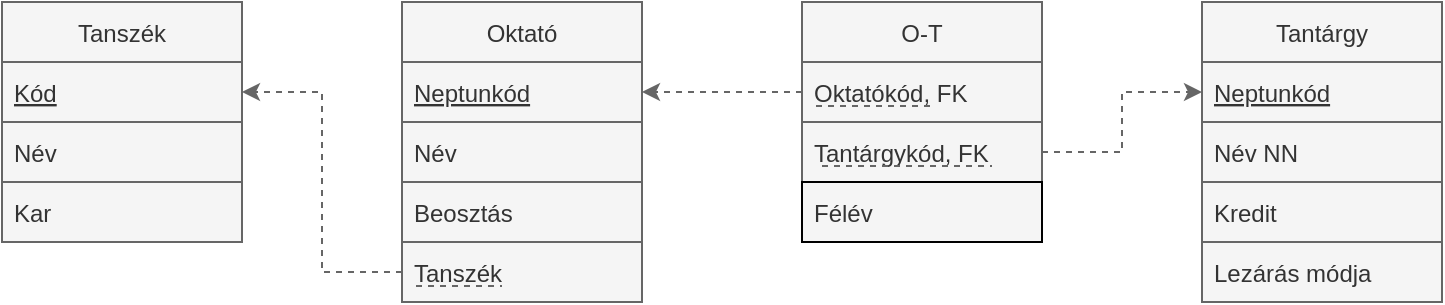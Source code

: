 <mxfile version="20.4.0" type="device"><diagram id="3Hn4xAxNsXAKJAQ3Ugm6" name="Page-1"><mxGraphModel dx="1038" dy="528" grid="1" gridSize="10" guides="1" tooltips="1" connect="1" arrows="1" fold="1" page="1" pageScale="1" pageWidth="827" pageHeight="1169" math="0" shadow="0"><root><mxCell id="0"/><mxCell id="1" parent="0"/><mxCell id="7-uc2TNhdTV9b3Npj9fE-196" value="Tanszék" style="swimlane;fontStyle=0;childLayout=stackLayout;horizontal=1;startSize=30;horizontalStack=0;resizeParent=1;resizeParentMax=0;resizeLast=0;collapsible=1;marginBottom=0;fillColor=#f5f5f5;fontColor=#333333;strokeColor=#666666;" vertex="1" parent="1"><mxGeometry x="40" y="80" width="120" height="120" as="geometry"/></mxCell><mxCell id="7-uc2TNhdTV9b3Npj9fE-197" value="Kód" style="text;align=left;verticalAlign=middle;spacingLeft=4;spacingRight=4;overflow=hidden;points=[[0,0.5],[1,0.5]];portConstraint=eastwest;rotatable=0;fontStyle=4;fillColor=#f5f5f5;fontColor=#333333;strokeColor=#666666;" vertex="1" parent="7-uc2TNhdTV9b3Npj9fE-196"><mxGeometry y="30" width="120" height="30" as="geometry"/></mxCell><mxCell id="7-uc2TNhdTV9b3Npj9fE-198" value="Név" style="text;align=left;verticalAlign=middle;spacingLeft=4;spacingRight=4;overflow=hidden;points=[[0,0.5],[1,0.5]];portConstraint=eastwest;rotatable=0;fillColor=#f5f5f5;fontColor=#333333;strokeColor=#666666;" vertex="1" parent="7-uc2TNhdTV9b3Npj9fE-196"><mxGeometry y="60" width="120" height="30" as="geometry"/></mxCell><mxCell id="7-uc2TNhdTV9b3Npj9fE-199" value="Kar" style="text;align=left;verticalAlign=middle;spacingLeft=4;spacingRight=4;overflow=hidden;points=[[0,0.5],[1,0.5]];portConstraint=eastwest;rotatable=0;fillColor=#f5f5f5;fontColor=#333333;strokeColor=#666666;" vertex="1" parent="7-uc2TNhdTV9b3Npj9fE-196"><mxGeometry y="90" width="120" height="30" as="geometry"/></mxCell><mxCell id="7-uc2TNhdTV9b3Npj9fE-200" value="Oktató" style="swimlane;fontStyle=0;childLayout=stackLayout;horizontal=1;startSize=30;horizontalStack=0;resizeParent=1;resizeParentMax=0;resizeLast=0;collapsible=1;marginBottom=0;fillColor=#f5f5f5;fontColor=#333333;strokeColor=#666666;" vertex="1" parent="1"><mxGeometry x="240" y="80" width="120" height="150" as="geometry"><mxRectangle x="280" y="640" width="80" height="30" as="alternateBounds"/></mxGeometry></mxCell><mxCell id="7-uc2TNhdTV9b3Npj9fE-201" value="Neptunkód" style="text;strokeColor=#666666;fillColor=#f5f5f5;align=left;verticalAlign=middle;spacingLeft=4;spacingRight=4;overflow=hidden;points=[[0,0.5],[1,0.5]];portConstraint=eastwest;rotatable=0;fontStyle=4;fontColor=#333333;" vertex="1" parent="7-uc2TNhdTV9b3Npj9fE-200"><mxGeometry y="30" width="120" height="30" as="geometry"/></mxCell><mxCell id="7-uc2TNhdTV9b3Npj9fE-202" value="Név" style="text;strokeColor=#666666;fillColor=#f5f5f5;align=left;verticalAlign=middle;spacingLeft=4;spacingRight=4;overflow=hidden;points=[[0,0.5],[1,0.5]];portConstraint=eastwest;rotatable=0;fontColor=#333333;" vertex="1" parent="7-uc2TNhdTV9b3Npj9fE-200"><mxGeometry y="60" width="120" height="30" as="geometry"/></mxCell><mxCell id="7-uc2TNhdTV9b3Npj9fE-203" value="Beosztás" style="text;strokeColor=#666666;fillColor=#f5f5f5;align=left;verticalAlign=middle;spacingLeft=4;spacingRight=4;overflow=hidden;points=[[0,0.5],[1,0.5]];portConstraint=eastwest;rotatable=0;fontColor=#333333;" vertex="1" parent="7-uc2TNhdTV9b3Npj9fE-200"><mxGeometry y="90" width="120" height="30" as="geometry"/></mxCell><mxCell id="7-uc2TNhdTV9b3Npj9fE-204" value="Tanszék" style="text;strokeColor=#666666;fillColor=#f5f5f5;align=left;verticalAlign=middle;spacingLeft=4;spacingRight=4;overflow=hidden;points=[[0,0.5],[1,0.5]];portConstraint=eastwest;rotatable=0;fontStyle=0;fontColor=#333333;" vertex="1" parent="7-uc2TNhdTV9b3Npj9fE-200"><mxGeometry y="120" width="120" height="30" as="geometry"/></mxCell><mxCell id="7-uc2TNhdTV9b3Npj9fE-205" value="" style="endArrow=none;dashed=1;html=1;rounded=0;fillColor=#f5f5f5;strokeColor=#666666;" edge="1" parent="7-uc2TNhdTV9b3Npj9fE-200"><mxGeometry width="50" height="50" relative="1" as="geometry"><mxPoint x="7" y="142" as="sourcePoint"/><mxPoint x="50" y="142" as="targetPoint"/></mxGeometry></mxCell><mxCell id="7-uc2TNhdTV9b3Npj9fE-206" value="Tantárgy" style="swimlane;fontStyle=0;childLayout=stackLayout;horizontal=1;startSize=30;horizontalStack=0;resizeParent=1;resizeParentMax=0;resizeLast=0;collapsible=1;marginBottom=0;fillColor=#f5f5f5;fontColor=#333333;strokeColor=#666666;" vertex="1" parent="1"><mxGeometry x="640" y="80" width="120" height="150" as="geometry"><mxRectangle x="280" y="640" width="80" height="30" as="alternateBounds"/></mxGeometry></mxCell><mxCell id="7-uc2TNhdTV9b3Npj9fE-207" value="Neptunkód" style="text;strokeColor=#666666;fillColor=#f5f5f5;align=left;verticalAlign=middle;spacingLeft=4;spacingRight=4;overflow=hidden;points=[[0,0.5],[1,0.5]];portConstraint=eastwest;rotatable=0;fontStyle=4;fontColor=#333333;" vertex="1" parent="7-uc2TNhdTV9b3Npj9fE-206"><mxGeometry y="30" width="120" height="30" as="geometry"/></mxCell><mxCell id="7-uc2TNhdTV9b3Npj9fE-208" value="Név NN" style="text;strokeColor=#666666;fillColor=#f5f5f5;align=left;verticalAlign=middle;spacingLeft=4;spacingRight=4;overflow=hidden;points=[[0,0.5],[1,0.5]];portConstraint=eastwest;rotatable=0;fontColor=#333333;" vertex="1" parent="7-uc2TNhdTV9b3Npj9fE-206"><mxGeometry y="60" width="120" height="30" as="geometry"/></mxCell><mxCell id="7-uc2TNhdTV9b3Npj9fE-209" value="Kredit" style="text;strokeColor=#666666;fillColor=#f5f5f5;align=left;verticalAlign=middle;spacingLeft=4;spacingRight=4;overflow=hidden;points=[[0,0.5],[1,0.5]];portConstraint=eastwest;rotatable=0;fontColor=#333333;" vertex="1" parent="7-uc2TNhdTV9b3Npj9fE-206"><mxGeometry y="90" width="120" height="30" as="geometry"/></mxCell><mxCell id="7-uc2TNhdTV9b3Npj9fE-210" value="Lezárás módja" style="text;strokeColor=#666666;fillColor=#f5f5f5;align=left;verticalAlign=middle;spacingLeft=4;spacingRight=4;overflow=hidden;points=[[0,0.5],[1,0.5]];portConstraint=eastwest;rotatable=0;fontStyle=0;fontColor=#333333;" vertex="1" parent="7-uc2TNhdTV9b3Npj9fE-206"><mxGeometry y="120" width="120" height="30" as="geometry"/></mxCell><mxCell id="7-uc2TNhdTV9b3Npj9fE-211" value="O-T" style="swimlane;fontStyle=0;childLayout=stackLayout;horizontal=1;startSize=30;horizontalStack=0;resizeParent=1;resizeParentMax=0;resizeLast=0;collapsible=1;marginBottom=0;fillColor=#f5f5f5;fontColor=#333333;strokeColor=#666666;" vertex="1" parent="1"><mxGeometry x="440" y="80" width="120" height="120" as="geometry"><mxRectangle x="280" y="640" width="80" height="30" as="alternateBounds"/></mxGeometry></mxCell><mxCell id="7-uc2TNhdTV9b3Npj9fE-212" value="Oktatókód, FK" style="text;strokeColor=#666666;fillColor=#f5f5f5;align=left;verticalAlign=middle;spacingLeft=4;spacingRight=4;overflow=hidden;points=[[0,0.5],[1,0.5]];portConstraint=eastwest;rotatable=0;fontStyle=0;fontColor=#333333;" vertex="1" parent="7-uc2TNhdTV9b3Npj9fE-211"><mxGeometry y="30" width="120" height="30" as="geometry"/></mxCell><mxCell id="7-uc2TNhdTV9b3Npj9fE-213" value="" style="endArrow=none;dashed=1;html=1;rounded=0;fillColor=#f5f5f5;strokeColor=#666666;" edge="1" parent="7-uc2TNhdTV9b3Npj9fE-211"><mxGeometry width="50" height="50" relative="1" as="geometry"><mxPoint x="7" y="52" as="sourcePoint"/><mxPoint x="67" y="52" as="targetPoint"/></mxGeometry></mxCell><mxCell id="7-uc2TNhdTV9b3Npj9fE-215" value="Tantárgykód, FK" style="text;strokeColor=#666666;fillColor=#f5f5f5;align=left;verticalAlign=middle;spacingLeft=4;spacingRight=4;overflow=hidden;points=[[0,0.5],[1,0.5]];portConstraint=eastwest;rotatable=0;fontColor=#333333;" vertex="1" parent="7-uc2TNhdTV9b3Npj9fE-211"><mxGeometry y="60" width="120" height="30" as="geometry"/></mxCell><mxCell id="7-uc2TNhdTV9b3Npj9fE-216" value="" style="endArrow=none;dashed=1;html=1;rounded=0;fillColor=#f5f5f5;strokeColor=#666666;" edge="1" parent="7-uc2TNhdTV9b3Npj9fE-211"><mxGeometry width="50" height="50" relative="1" as="geometry"><mxPoint x="10" y="112" as="sourcePoint"/><mxPoint x="94" y="112" as="targetPoint"/></mxGeometry></mxCell><mxCell id="7-uc2TNhdTV9b3Npj9fE-221" value="" style="endArrow=none;dashed=1;html=1;rounded=0;fillColor=#f5f5f5;strokeColor=#666666;" edge="1" parent="7-uc2TNhdTV9b3Npj9fE-211"><mxGeometry width="50" height="50" relative="1" as="geometry"><mxPoint x="10" y="82" as="sourcePoint"/><mxPoint x="95" y="82" as="targetPoint"/></mxGeometry></mxCell><mxCell id="7-uc2TNhdTV9b3Npj9fE-217" value="Félév" style="text;strokeColor=default;fillColor=#f5f5f5;align=left;verticalAlign=middle;spacingLeft=4;spacingRight=4;overflow=hidden;points=[[0,0.5],[1,0.5]];portConstraint=eastwest;rotatable=0;fontStyle=0;fontColor=#333333;" vertex="1" parent="7-uc2TNhdTV9b3Npj9fE-211"><mxGeometry y="90" width="120" height="30" as="geometry"/></mxCell><mxCell id="7-uc2TNhdTV9b3Npj9fE-218" style="edgeStyle=orthogonalEdgeStyle;rounded=0;orthogonalLoop=1;jettySize=auto;html=1;exitX=0;exitY=0.5;exitDx=0;exitDy=0;entryX=1;entryY=0.5;entryDx=0;entryDy=0;endArrow=classic;endFill=1;dashed=1;fillColor=#f5f5f5;strokeColor=#666666;" edge="1" parent="1" source="7-uc2TNhdTV9b3Npj9fE-204" target="7-uc2TNhdTV9b3Npj9fE-197"><mxGeometry relative="1" as="geometry"/></mxCell><mxCell id="7-uc2TNhdTV9b3Npj9fE-219" style="edgeStyle=orthogonalEdgeStyle;rounded=0;orthogonalLoop=1;jettySize=auto;html=1;exitX=0;exitY=0.5;exitDx=0;exitDy=0;entryX=1;entryY=0.5;entryDx=0;entryDy=0;dashed=1;endArrow=classic;endFill=1;fillColor=#f5f5f5;strokeColor=#666666;" edge="1" parent="1" source="7-uc2TNhdTV9b3Npj9fE-212" target="7-uc2TNhdTV9b3Npj9fE-201"><mxGeometry relative="1" as="geometry"/></mxCell><mxCell id="7-uc2TNhdTV9b3Npj9fE-220" style="edgeStyle=orthogonalEdgeStyle;rounded=0;orthogonalLoop=1;jettySize=auto;html=1;exitX=1;exitY=0.5;exitDx=0;exitDy=0;entryX=0;entryY=0.5;entryDx=0;entryDy=0;dashed=1;endArrow=classic;endFill=1;fillColor=#f5f5f5;strokeColor=#666666;" edge="1" parent="1" source="7-uc2TNhdTV9b3Npj9fE-215" target="7-uc2TNhdTV9b3Npj9fE-207"><mxGeometry relative="1" as="geometry"/></mxCell></root></mxGraphModel></diagram></mxfile>